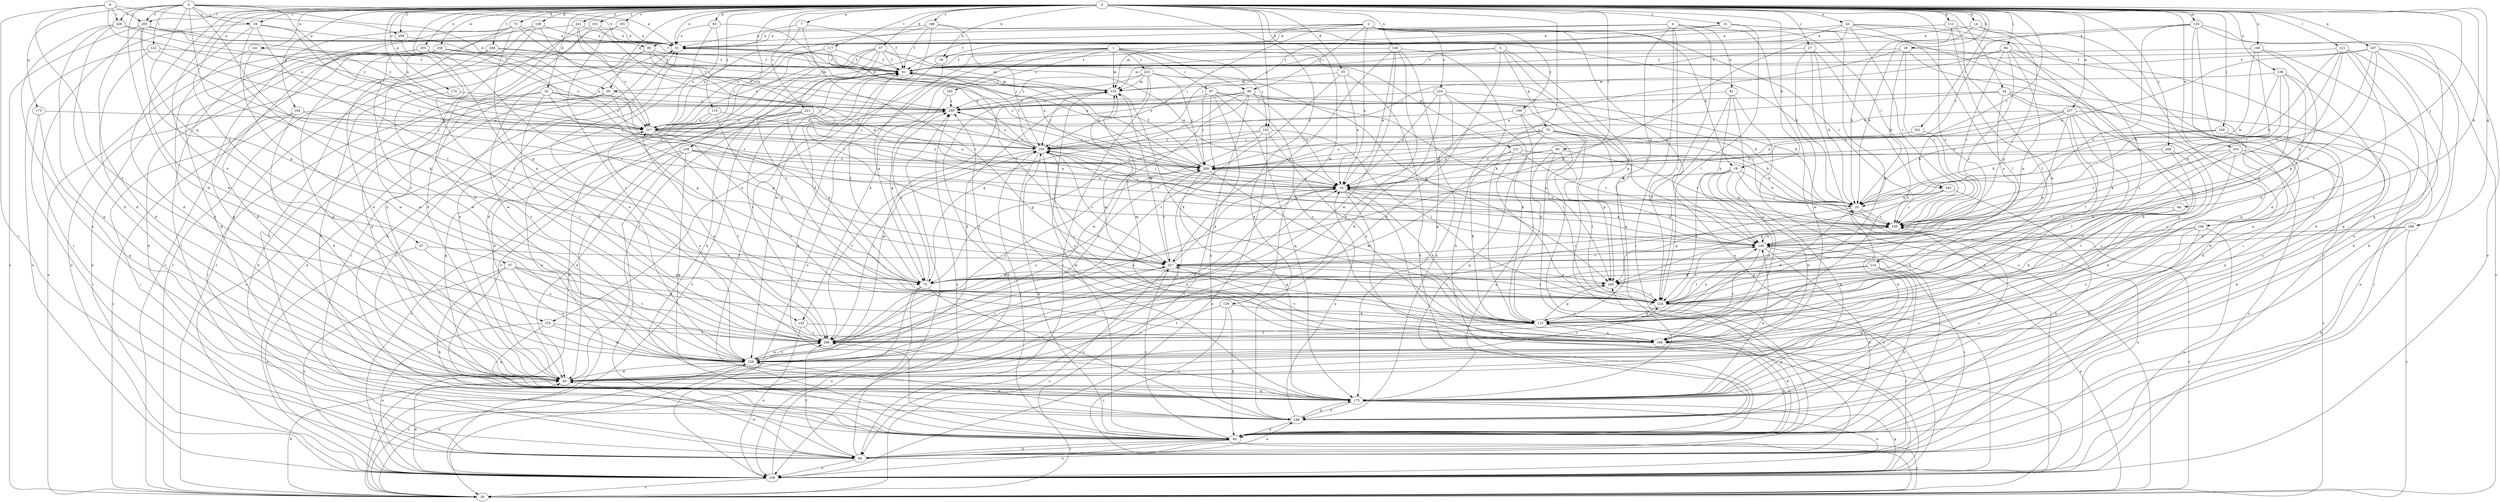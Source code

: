 strict digraph  {
0;
1;
2;
3;
4;
5;
6;
7;
10;
14;
18;
19;
20;
21;
24;
27;
29;
30;
32;
35;
37;
39;
40;
43;
51;
57;
61;
65;
67;
70;
72;
73;
78;
80;
81;
82;
84;
85;
87;
90;
92;
94;
100;
101;
102;
103;
104;
109;
112;
113;
117;
119;
121;
122;
124;
125;
129;
131;
135;
138;
139;
140;
141;
143;
145;
149;
155;
156;
164;
165;
167;
168;
170;
173;
175;
183;
184;
185;
186;
191;
195;
196;
201;
204;
205;
206;
214;
217;
221;
223;
224;
226;
227;
233;
236;
237;
238;
241;
248;
255;
258;
259;
268;
269;
0 -> 7  [label=a];
0 -> 14  [label=b];
0 -> 18  [label=b];
0 -> 19  [label=b];
0 -> 21  [label=c];
0 -> 24  [label=c];
0 -> 27  [label=c];
0 -> 29  [label=c];
0 -> 32  [label=d];
0 -> 35  [label=d];
0 -> 37  [label=d];
0 -> 39  [label=d];
0 -> 43  [label=e];
0 -> 51  [label=e];
0 -> 57  [label=f];
0 -> 65  [label=g];
0 -> 73  [label=h];
0 -> 78  [label=h];
0 -> 84  [label=i];
0 -> 85  [label=i];
0 -> 94  [label=j];
0 -> 100  [label=j];
0 -> 101  [label=j];
0 -> 102  [label=j];
0 -> 104  [label=k];
0 -> 109  [label=k];
0 -> 112  [label=k];
0 -> 113  [label=k];
0 -> 117  [label=l];
0 -> 119  [label=l];
0 -> 121  [label=l];
0 -> 125  [label=m];
0 -> 129  [label=m];
0 -> 138  [label=n];
0 -> 139  [label=n];
0 -> 140  [label=n];
0 -> 141  [label=n];
0 -> 143  [label=n];
0 -> 149  [label=o];
0 -> 155  [label=o];
0 -> 164  [label=p];
0 -> 167  [label=q];
0 -> 168  [label=q];
0 -> 170  [label=q];
0 -> 183  [label=r];
0 -> 186  [label=s];
0 -> 191  [label=s];
0 -> 201  [label=t];
0 -> 204  [label=t];
0 -> 205  [label=t];
0 -> 214  [label=u];
0 -> 217  [label=u];
0 -> 221  [label=v];
0 -> 233  [label=w];
0 -> 236  [label=w];
0 -> 237  [label=w];
0 -> 238  [label=w];
0 -> 241  [label=x];
0 -> 248  [label=x];
0 -> 255  [label=y];
0 -> 258  [label=y];
0 -> 268  [label=z];
1 -> 61  [label=f];
1 -> 87  [label=i];
1 -> 90  [label=i];
1 -> 102  [label=j];
1 -> 131  [label=m];
1 -> 135  [label=m];
1 -> 143  [label=n];
1 -> 155  [label=o];
1 -> 156  [label=o];
1 -> 195  [label=s];
1 -> 223  [label=v];
2 -> 10  [label=a];
2 -> 19  [label=b];
2 -> 51  [label=e];
2 -> 61  [label=f];
2 -> 78  [label=h];
2 -> 90  [label=i];
2 -> 103  [label=j];
2 -> 145  [label=n];
2 -> 183  [label=r];
2 -> 184  [label=r];
2 -> 185  [label=r];
2 -> 224  [label=v];
3 -> 29  [label=c];
3 -> 39  [label=d];
3 -> 51  [label=e];
3 -> 67  [label=g];
3 -> 80  [label=h];
3 -> 113  [label=k];
3 -> 122  [label=l];
3 -> 124  [label=l];
3 -> 173  [label=q];
3 -> 205  [label=t];
3 -> 226  [label=v];
3 -> 238  [label=w];
3 -> 269  [label=z];
4 -> 30  [label=c];
4 -> 51  [label=e];
4 -> 80  [label=h];
4 -> 81  [label=h];
4 -> 92  [label=i];
4 -> 113  [label=k];
4 -> 124  [label=l];
4 -> 156  [label=o];
5 -> 39  [label=d];
5 -> 40  [label=d];
5 -> 61  [label=f];
5 -> 70  [label=g];
5 -> 135  [label=m];
5 -> 165  [label=p];
5 -> 175  [label=q];
6 -> 92  [label=i];
6 -> 205  [label=t];
6 -> 206  [label=t];
6 -> 217  [label=u];
6 -> 226  [label=v];
6 -> 258  [label=y];
7 -> 51  [label=e];
7 -> 61  [label=f];
7 -> 217  [label=u];
7 -> 227  [label=v];
10 -> 20  [label=b];
10 -> 30  [label=c];
10 -> 103  [label=j];
10 -> 113  [label=k];
10 -> 145  [label=n];
10 -> 156  [label=o];
10 -> 238  [label=w];
14 -> 20  [label=b];
14 -> 51  [label=e];
14 -> 72  [label=g];
14 -> 196  [label=s];
18 -> 10  [label=a];
18 -> 20  [label=b];
18 -> 40  [label=d];
18 -> 61  [label=f];
18 -> 113  [label=k];
18 -> 185  [label=r];
19 -> 10  [label=a];
19 -> 20  [label=b];
19 -> 124  [label=l];
19 -> 175  [label=q];
19 -> 185  [label=r];
19 -> 196  [label=s];
19 -> 238  [label=w];
20 -> 103  [label=j];
20 -> 156  [label=o];
20 -> 165  [label=p];
20 -> 185  [label=r];
21 -> 51  [label=e];
21 -> 92  [label=i];
21 -> 103  [label=j];
21 -> 113  [label=k];
21 -> 124  [label=l];
24 -> 145  [label=n];
24 -> 156  [label=o];
24 -> 196  [label=s];
24 -> 248  [label=x];
24 -> 259  [label=y];
24 -> 269  [label=z];
27 -> 20  [label=b];
27 -> 61  [label=f];
27 -> 156  [label=o];
27 -> 196  [label=s];
27 -> 238  [label=w];
29 -> 40  [label=d];
29 -> 51  [label=e];
29 -> 92  [label=i];
29 -> 124  [label=l];
29 -> 196  [label=s];
29 -> 217  [label=u];
30 -> 40  [label=d];
30 -> 61  [label=f];
30 -> 145  [label=n];
30 -> 185  [label=r];
30 -> 238  [label=w];
32 -> 82  [label=h];
32 -> 92  [label=i];
32 -> 165  [label=p];
32 -> 206  [label=t];
32 -> 217  [label=u];
32 -> 259  [label=y];
35 -> 10  [label=a];
35 -> 82  [label=h];
35 -> 135  [label=m];
35 -> 206  [label=t];
37 -> 10  [label=a];
37 -> 30  [label=c];
37 -> 40  [label=d];
37 -> 61  [label=f];
37 -> 82  [label=h];
37 -> 124  [label=l];
37 -> 135  [label=m];
37 -> 217  [label=u];
39 -> 72  [label=g];
39 -> 156  [label=o];
39 -> 248  [label=x];
39 -> 259  [label=y];
40 -> 10  [label=a];
40 -> 51  [label=e];
40 -> 61  [label=f];
40 -> 135  [label=m];
40 -> 175  [label=q];
43 -> 51  [label=e];
43 -> 72  [label=g];
43 -> 92  [label=i];
43 -> 124  [label=l];
43 -> 135  [label=m];
43 -> 175  [label=q];
43 -> 185  [label=r];
51 -> 61  [label=f];
51 -> 92  [label=i];
57 -> 72  [label=g];
57 -> 82  [label=h];
57 -> 113  [label=k];
57 -> 156  [label=o];
57 -> 206  [label=t];
57 -> 238  [label=w];
61 -> 135  [label=m];
61 -> 206  [label=t];
65 -> 10  [label=a];
65 -> 51  [label=e];
65 -> 82  [label=h];
65 -> 217  [label=u];
67 -> 156  [label=o];
67 -> 206  [label=t];
67 -> 227  [label=v];
70 -> 10  [label=a];
70 -> 20  [label=b];
70 -> 92  [label=i];
70 -> 103  [label=j];
70 -> 156  [label=o];
70 -> 165  [label=p];
70 -> 175  [label=q];
70 -> 269  [label=z];
72 -> 30  [label=c];
72 -> 61  [label=f];
72 -> 156  [label=o];
72 -> 248  [label=x];
72 -> 259  [label=y];
73 -> 40  [label=d];
73 -> 51  [label=e];
73 -> 72  [label=g];
73 -> 92  [label=i];
73 -> 103  [label=j];
73 -> 175  [label=q];
78 -> 72  [label=g];
78 -> 82  [label=h];
80 -> 20  [label=b];
80 -> 61  [label=f];
80 -> 175  [label=q];
80 -> 238  [label=w];
80 -> 269  [label=z];
81 -> 82  [label=h];
81 -> 124  [label=l];
81 -> 145  [label=n];
81 -> 196  [label=s];
81 -> 259  [label=y];
82 -> 30  [label=c];
82 -> 61  [label=f];
82 -> 92  [label=i];
82 -> 103  [label=j];
82 -> 113  [label=k];
82 -> 135  [label=m];
82 -> 156  [label=o];
82 -> 165  [label=p];
82 -> 227  [label=v];
84 -> 61  [label=f];
84 -> 92  [label=i];
84 -> 103  [label=j];
84 -> 165  [label=p];
84 -> 175  [label=q];
84 -> 185  [label=r];
84 -> 227  [label=v];
85 -> 124  [label=l];
85 -> 156  [label=o];
85 -> 185  [label=r];
85 -> 206  [label=t];
85 -> 248  [label=x];
85 -> 269  [label=z];
87 -> 92  [label=i];
87 -> 175  [label=q];
87 -> 185  [label=r];
87 -> 196  [label=s];
87 -> 248  [label=x];
87 -> 259  [label=y];
87 -> 269  [label=z];
90 -> 10  [label=a];
90 -> 20  [label=b];
90 -> 30  [label=c];
90 -> 72  [label=g];
90 -> 165  [label=p];
90 -> 217  [label=u];
90 -> 238  [label=w];
90 -> 259  [label=y];
92 -> 40  [label=d];
92 -> 82  [label=h];
92 -> 156  [label=o];
92 -> 206  [label=t];
92 -> 248  [label=x];
92 -> 259  [label=y];
94 -> 113  [label=k];
94 -> 124  [label=l];
94 -> 185  [label=r];
100 -> 20  [label=b];
100 -> 40  [label=d];
100 -> 82  [label=h];
100 -> 103  [label=j];
100 -> 175  [label=q];
100 -> 269  [label=z];
101 -> 40  [label=d];
101 -> 51  [label=e];
101 -> 82  [label=h];
101 -> 227  [label=v];
102 -> 72  [label=g];
102 -> 103  [label=j];
102 -> 124  [label=l];
102 -> 156  [label=o];
102 -> 196  [label=s];
102 -> 206  [label=t];
103 -> 51  [label=e];
103 -> 61  [label=f];
103 -> 82  [label=h];
103 -> 145  [label=n];
103 -> 196  [label=s];
103 -> 206  [label=t];
103 -> 227  [label=v];
103 -> 259  [label=y];
103 -> 269  [label=z];
104 -> 124  [label=l];
104 -> 145  [label=n];
104 -> 156  [label=o];
104 -> 175  [label=q];
104 -> 196  [label=s];
109 -> 30  [label=c];
109 -> 40  [label=d];
109 -> 51  [label=e];
109 -> 82  [label=h];
109 -> 227  [label=v];
112 -> 20  [label=b];
112 -> 51  [label=e];
112 -> 113  [label=k];
112 -> 124  [label=l];
112 -> 175  [label=q];
113 -> 20  [label=b];
113 -> 103  [label=j];
113 -> 135  [label=m];
113 -> 145  [label=n];
113 -> 165  [label=p];
113 -> 196  [label=s];
113 -> 206  [label=t];
117 -> 10  [label=a];
117 -> 40  [label=d];
117 -> 61  [label=f];
117 -> 156  [label=o];
117 -> 227  [label=v];
119 -> 72  [label=g];
119 -> 103  [label=j];
119 -> 175  [label=q];
119 -> 217  [label=u];
121 -> 20  [label=b];
121 -> 61  [label=f];
121 -> 145  [label=n];
121 -> 175  [label=q];
121 -> 185  [label=r];
121 -> 196  [label=s];
121 -> 248  [label=x];
122 -> 40  [label=d];
122 -> 61  [label=f];
122 -> 156  [label=o];
122 -> 269  [label=z];
124 -> 61  [label=f];
124 -> 92  [label=i];
124 -> 113  [label=k];
124 -> 145  [label=n];
124 -> 227  [label=v];
125 -> 40  [label=d];
125 -> 51  [label=e];
125 -> 124  [label=l];
125 -> 145  [label=n];
125 -> 156  [label=o];
125 -> 175  [label=q];
125 -> 269  [label=z];
129 -> 30  [label=c];
129 -> 82  [label=h];
129 -> 113  [label=k];
129 -> 206  [label=t];
131 -> 20  [label=b];
131 -> 113  [label=k];
131 -> 124  [label=l];
131 -> 185  [label=r];
131 -> 269  [label=z];
135 -> 61  [label=f];
135 -> 103  [label=j];
135 -> 113  [label=k];
135 -> 259  [label=y];
138 -> 20  [label=b];
138 -> 40  [label=d];
138 -> 72  [label=g];
138 -> 113  [label=k];
138 -> 135  [label=m];
138 -> 145  [label=n];
139 -> 10  [label=a];
139 -> 40  [label=d];
139 -> 92  [label=i];
139 -> 156  [label=o];
139 -> 175  [label=q];
139 -> 185  [label=r];
139 -> 269  [label=z];
140 -> 10  [label=a];
140 -> 40  [label=d];
140 -> 61  [label=f];
140 -> 82  [label=h];
140 -> 175  [label=q];
140 -> 227  [label=v];
140 -> 238  [label=w];
141 -> 40  [label=d];
141 -> 61  [label=f];
141 -> 238  [label=w];
143 -> 156  [label=o];
143 -> 196  [label=s];
143 -> 206  [label=t];
145 -> 10  [label=a];
145 -> 82  [label=h];
145 -> 92  [label=i];
145 -> 206  [label=t];
145 -> 227  [label=v];
149 -> 20  [label=b];
149 -> 61  [label=f];
149 -> 82  [label=h];
149 -> 165  [label=p];
149 -> 185  [label=r];
155 -> 156  [label=o];
155 -> 175  [label=q];
155 -> 206  [label=t];
155 -> 238  [label=w];
156 -> 30  [label=c];
156 -> 40  [label=d];
156 -> 51  [label=e];
156 -> 175  [label=q];
156 -> 259  [label=y];
164 -> 30  [label=c];
164 -> 40  [label=d];
164 -> 92  [label=i];
164 -> 103  [label=j];
164 -> 217  [label=u];
165 -> 124  [label=l];
165 -> 206  [label=t];
167 -> 10  [label=a];
167 -> 30  [label=c];
167 -> 61  [label=f];
167 -> 82  [label=h];
167 -> 92  [label=i];
167 -> 185  [label=r];
167 -> 227  [label=v];
168 -> 30  [label=c];
168 -> 82  [label=h];
168 -> 145  [label=n];
168 -> 227  [label=v];
170 -> 206  [label=t];
170 -> 259  [label=y];
173 -> 92  [label=i];
173 -> 175  [label=q];
173 -> 217  [label=u];
175 -> 103  [label=j];
175 -> 145  [label=n];
175 -> 156  [label=o];
175 -> 206  [label=t];
175 -> 248  [label=x];
183 -> 20  [label=b];
183 -> 82  [label=h];
183 -> 165  [label=p];
183 -> 185  [label=r];
184 -> 113  [label=k];
184 -> 124  [label=l];
184 -> 217  [label=u];
185 -> 145  [label=n];
185 -> 269  [label=z];
186 -> 20  [label=b];
186 -> 51  [label=e];
186 -> 61  [label=f];
186 -> 103  [label=j];
186 -> 217  [label=u];
186 -> 238  [label=w];
191 -> 30  [label=c];
191 -> 51  [label=e];
191 -> 206  [label=t];
195 -> 72  [label=g];
195 -> 259  [label=y];
196 -> 82  [label=h];
196 -> 135  [label=m];
196 -> 227  [label=v];
196 -> 259  [label=y];
201 -> 103  [label=j];
201 -> 185  [label=r];
204 -> 61  [label=f];
204 -> 156  [label=o];
204 -> 238  [label=w];
204 -> 259  [label=y];
205 -> 30  [label=c];
205 -> 40  [label=d];
205 -> 51  [label=e];
205 -> 61  [label=f];
205 -> 72  [label=g];
205 -> 185  [label=r];
205 -> 259  [label=y];
206 -> 10  [label=a];
206 -> 103  [label=j];
206 -> 217  [label=u];
206 -> 238  [label=w];
206 -> 269  [label=z];
214 -> 72  [label=g];
214 -> 82  [label=h];
214 -> 124  [label=l];
214 -> 165  [label=p];
214 -> 175  [label=q];
214 -> 248  [label=x];
217 -> 103  [label=j];
217 -> 196  [label=s];
217 -> 206  [label=t];
217 -> 259  [label=y];
217 -> 269  [label=z];
221 -> 10  [label=a];
221 -> 40  [label=d];
221 -> 72  [label=g];
221 -> 145  [label=n];
221 -> 217  [label=u];
221 -> 248  [label=x];
221 -> 269  [label=z];
223 -> 40  [label=d];
223 -> 92  [label=i];
223 -> 135  [label=m];
223 -> 145  [label=n];
223 -> 156  [label=o];
223 -> 165  [label=p];
223 -> 259  [label=y];
223 -> 269  [label=z];
224 -> 10  [label=a];
224 -> 20  [label=b];
224 -> 113  [label=k];
224 -> 238  [label=w];
224 -> 248  [label=x];
224 -> 259  [label=y];
226 -> 40  [label=d];
226 -> 51  [label=e];
226 -> 175  [label=q];
226 -> 248  [label=x];
226 -> 259  [label=y];
227 -> 10  [label=a];
227 -> 30  [label=c];
227 -> 72  [label=g];
227 -> 124  [label=l];
227 -> 135  [label=m];
227 -> 165  [label=p];
227 -> 185  [label=r];
233 -> 30  [label=c];
233 -> 40  [label=d];
233 -> 124  [label=l];
233 -> 156  [label=o];
233 -> 185  [label=r];
233 -> 269  [label=z];
236 -> 40  [label=d];
236 -> 61  [label=f];
236 -> 82  [label=h];
236 -> 135  [label=m];
236 -> 156  [label=o];
236 -> 175  [label=q];
236 -> 217  [label=u];
236 -> 238  [label=w];
237 -> 10  [label=a];
237 -> 20  [label=b];
237 -> 72  [label=g];
237 -> 92  [label=i];
237 -> 113  [label=k];
237 -> 124  [label=l];
237 -> 196  [label=s];
237 -> 217  [label=u];
237 -> 269  [label=z];
238 -> 20  [label=b];
238 -> 30  [label=c];
238 -> 40  [label=d];
238 -> 51  [label=e];
238 -> 124  [label=l];
238 -> 206  [label=t];
238 -> 217  [label=u];
238 -> 227  [label=v];
238 -> 269  [label=z];
241 -> 30  [label=c];
241 -> 51  [label=e];
241 -> 217  [label=u];
241 -> 238  [label=w];
241 -> 259  [label=y];
248 -> 10  [label=a];
248 -> 82  [label=h];
248 -> 175  [label=q];
248 -> 185  [label=r];
248 -> 238  [label=w];
255 -> 30  [label=c];
255 -> 40  [label=d];
255 -> 61  [label=f];
255 -> 217  [label=u];
255 -> 227  [label=v];
258 -> 145  [label=n];
258 -> 206  [label=t];
259 -> 217  [label=u];
259 -> 269  [label=z];
268 -> 196  [label=s];
268 -> 206  [label=t];
268 -> 269  [label=z];
269 -> 10  [label=a];
269 -> 51  [label=e];
269 -> 61  [label=f];
269 -> 113  [label=k];
269 -> 175  [label=q];
269 -> 227  [label=v];
}
